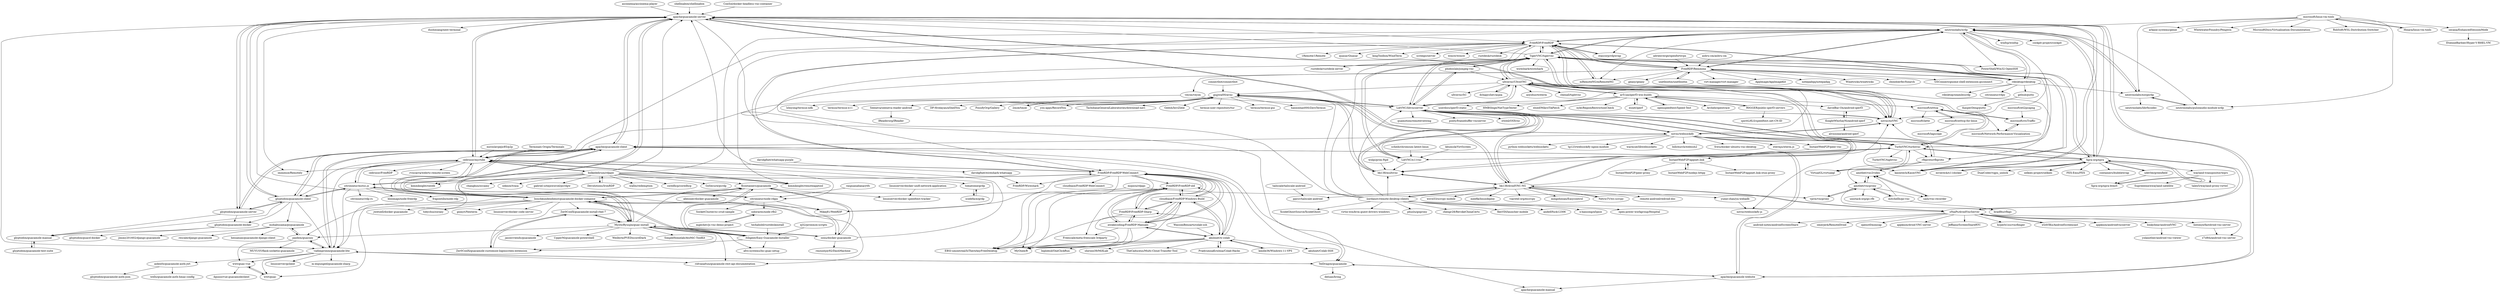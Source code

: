 digraph G {
"asciinema/asciinema-player" -> "apache/guacamole-server" ["e"=1]
"esnet/iperf" -> "ar51an/iperf3-win-builds" ["e"=1]
"connectbot/connectbot" -> "gujjwal00/avnc" ["e"=1]
"neutrinolabs/xrdp" -> "neutrinolabs/xorgxrdp"
"neutrinolabs/xrdp" -> "FreeRDP/FreeRDP"
"neutrinolabs/xrdp" -> "TigerVNC/tigervnc"
"neutrinolabs/xrdp" -> "apache/guacamole-server"
"neutrinolabs/xrdp" -> "stascorp/rdpwrap" ["e"=1]
"neutrinolabs/xrdp" -> "rdesktop/rdesktop"
"neutrinolabs/xrdp" -> "novnc/noVNC" ["e"=1]
"neutrinolabs/xrdp" -> "mRemoteNG/mRemoteNG" ["e"=1]
"neutrinolabs/xrdp" -> "FreeRDP/Remmina"
"neutrinolabs/xrdp" -> "Xpra-org/xpra"
"neutrinolabs/xrdp" -> "PowerShell/Win32-OpenSSH" ["e"=1]
"neutrinolabs/xrdp" -> "neutrinolabs/pulseaudio-module-xrdp"
"neutrinolabs/xrdp" -> "kimmknight/remoteapptool" ["e"=1]
"neutrinolabs/xrdp" -> "winfsp/winfsp" ["e"=1]
"neutrinolabs/xrdp" -> "cockpit-project/cockpit" ["e"=1]
"novnc/websockify" -> "novnc/noVNC" ["e"=1]
"novnc/websockify" -> "novnc/websockify-js"
"novnc/websockify" -> "LibVNC/libvncserver"
"novnc/websockify" -> "apache/guacamole-server"
"novnc/websockify" -> "tg123/websockify-nginx-module"
"novnc/websockify" -> "apache/guacamole-client"
"novnc/websockify" -> "TigerVNC/tigervnc"
"novnc/websockify" -> "warmcat/libwebsockets" ["e"=1]
"novnc/websockify" -> "kasmtech/KasmVNC" ["e"=1]
"novnc/websockify" -> "billchurch/webssh2" ["e"=1]
"novnc/websockify" -> "fcwu/docker-ubuntu-vnc-desktop" ["e"=1]
"novnc/websockify" -> "InstantWebP2P/peer-vnc"
"novnc/websockify" -> "xtermjs/xterm.js" ["e"=1]
"novnc/websockify" -> "TurboVNC/turbovnc"
"novnc/websockify" -> "python-websockets/websockets" ["e"=1]
"FreeRDP/FreeRDP" -> "neutrinolabs/xrdp"
"FreeRDP/FreeRDP" -> "stascorp/rdpwrap" ["e"=1]
"FreeRDP/FreeRDP" -> "FreeRDP/Remmina"
"FreeRDP/FreeRDP" -> "mRemoteNG/mRemoteNG" ["e"=1]
"FreeRDP/FreeRDP" -> "rustdesk/rustdesk" ["e"=1]
"FreeRDP/FreeRDP" -> "novnc/noVNC" ["e"=1]
"FreeRDP/FreeRDP" -> "TigerVNC/tigervnc"
"FreeRDP/FreeRDP" -> "1Remote/1Remote" ["e"=1]
"FreeRDP/FreeRDP" -> "rdesktop/rdesktop"
"FreeRDP/FreeRDP" -> "FreeRDP/FreeRDP-WebConnect"
"FreeRDP/FreeRDP" -> "quasar/Quasar" ["e"=1]
"FreeRDP/FreeRDP" -> "rustdesk/rustdesk-server" ["e"=1]
"FreeRDP/FreeRDP" -> "kingToolbox/WindTerm" ["e"=1]
"FreeRDP/FreeRDP" -> "screego/server" ["e"=1]
"FreeRDP/FreeRDP" -> "winsw/winsw" ["e"=1]
"kimmknight/remoteapptool" -> "cedrozor/myrtille" ["e"=1]
"microsoft/linux-vm-tools" -> "Hinara/linux-vm-tools"
"microsoft/linux-vm-tools" -> "secana/EnhancedSessionMode"
"microsoft/linux-vm-tools" -> "neutrinolabs/pulseaudio-module-xrdp"
"microsoft/linux-vm-tools" -> "arkane-systems/genie" ["e"=1]
"microsoft/linux-vm-tools" -> "WhitewaterFoundry/Pengwin" ["e"=1]
"microsoft/linux-vm-tools" -> "neutrinolabs/xorgxrdp"
"microsoft/linux-vm-tools" -> "MicrosoftDocs/Virtualization-Documentation" ["e"=1]
"microsoft/linux-vm-tools" -> "RoliSoft/WSL-Distribution-Switcher" ["e"=1]
"microsoft/linux-vm-tools" -> "neutrinolabs/xrdp"
"glyptodon/guacamole-server" -> "glyptodon/guacamole-client"
"glyptodon/guacamole-server" -> "glyptodon/guacamole-docker"
"glyptodon/guacamole-server" -> "glyptodon/guacamole-manual"
"glyptodon/guacamole-server" -> "apache/guacamole-client"
"glyptodon/guacamole-server" -> "apache/guacamole-server"
"Devolutions/IronRDP" -> "bolkedebruin/rdpgw" ["e"=1]
"NetrisTV/ws-scrcpy" -> "bk138/droidVNC-NG" ["e"=1]
"neutrinolabs/pulseaudio-module-xrdp" -> "neutrinolabs/xorgxrdp"
"asbru-cm/asbru-cm" -> "FreeRDP/Remmina" ["e"=1]
"LibVNC/libvncserver" -> "rfbproto/rfbproto"
"LibVNC/libvncserver" -> "LibVNC/x11vnc"
"LibVNC/libvncserver" -> "oNaiPs/droidVncServer"
"LibVNC/libvncserver" -> "bk138/multivnc"
"LibVNC/libvncserver" -> "TigerVNC/tigervnc"
"LibVNC/libvncserver" -> "TurboVNC/turbovnc"
"LibVNC/libvncserver" -> "quamotion/remoteviewing" ["e"=1]
"LibVNC/libvncserver" -> "ultravnc/UltraVNC"
"LibVNC/libvncserver" -> "phoboslab/jsmpeg-vnc" ["e"=1]
"LibVNC/libvncserver" -> "novnc/noVNC" ["e"=1]
"LibVNC/libvncserver" -> "ponty/framebuffer-vncserver"
"LibVNC/libvncserver" -> "stweil/OSXvnc"
"LibVNC/libvncserver" -> "bk138/droidVNC-NG"
"LibVNC/libvncserver" -> "novnc/websockify"
"LibVNC/libvncserver" -> "gujjwal00/avnc"
"kbumsik/VirtScreen" -> "LibVNC/x11vnc" ["e"=1]
"FreeRDP/FreeRDP-old" -> "EBSI-umontreal/IsThereAnyFreeDesktop"
"FreeRDP/FreeRDP-old" -> "MyOnee/R"
"FreeRDP/FreeRDP-old" -> "Freescale/meta-freescale-3rdparty" ["e"=1]
"FreeRDP/FreeRDP-old" -> "cloudbase/FreeRDP-Windows-Build"
"FreeRDP/FreeRDP-old" -> "awakecoding/FreeRDP-Manuals"
"boschkundendienst/guacamole-docker-compose" -> "MysticRyuujin/guac-install"
"boschkundendienst/guacamole-docker-compose" -> "flcontainers/guacamole"
"boschkundendienst/guacamole-docker-compose" -> "oznu/docker-guacamole"
"boschkundendienst/guacamole-docker-compose" -> "itiligent/Easy-Guacamole-Installer"
"boschkundendienst/guacamole-docker-compose" -> "apache/guacamole-client"
"boschkundendienst/guacamole-docker-compose" -> "apache/guacamole-server"
"boschkundendienst/guacamole-docker-compose" -> "Zer0CoolX/guacamole-customize-loginscreen-extension"
"boschkundendienst/guacamole-docker-compose" -> "cedrozor/myrtille"
"boschkundendienst/guacamole-docker-compose" -> "jwetzell/docker-guacamole"
"boschkundendienst/guacamole-docker-compose" -> "ridvanaltun/guacamole-rest-api-documentation"
"boschkundendienst/guacamole-docker-compose" -> "tobychui/zoraxy" ["e"=1]
"boschkundendienst/guacamole-docker-compose" -> "paidem/guacozy"
"boschkundendienst/guacamole-docker-compose" -> "gnmyt/Nexterm" ["e"=1]
"boschkundendienst/guacamole-docker-compose" -> "linuxserver/docker-code-server" ["e"=1]
"boschkundendienst/guacamole-docker-compose" -> "Zer0CoolX/guacamole-install-rhel-7"
"mgechev/js-vnc-demo-project" -> "sidorares/node-rfb2"
"KnightWhoSayNi/android-iperf" -> "alvisisme/android-iperf"
"KnightWhoSayNi/android-iperf" -> "davidBar-On/android-iperf3"
"bk138/multivnc" -> "gujjwal00/avnc"
"bk138/multivnc" -> "LibVNC/libvncserver"
"bk138/multivnc" -> "bk138/droidVNC-NG"
"oznu/docker-guacamole" -> "flcontainers/guacamole"
"oznu/docker-guacamole" -> "MysticRyuujin/guac-install"
"oznu/docker-guacamole" -> "boschkundendienst/guacamole-docker-compose"
"oznu/docker-guacamole" -> "rmountjoy92/DashMachine" ["e"=1]
"oznu/docker-guacamole" -> "apache/guacamole-server"
"Zer0CoolX/guacamole-customize-loginscreen-extension" -> "Zer0CoolX/guacamole-install-rhel-7"
"glyptodon/guacamole-client" -> "glyptodon/guacamole-server"
"glyptodon/guacamole-client" -> "apache/guacamole-client"
"glyptodon/guacamole-client" -> "vadimpronin/guacamole-lite"
"glyptodon/guacamole-client" -> "glyptodon/guacamole-docker"
"glyptodon/guacamole-client" -> "mohabusama/pyguacamole"
"glyptodon/guacamole-client" -> "apache/guacamole-server"
"glyptodon/guacamole-client" -> "glyptodon/guacamole-manual"
"glyptodon/guacamole-client" -> "citronneur/mstsc.js"
"Zer0CoolX/guacamole-install-rhel-7" -> "Zer0CoolX/guacamole-customize-loginscreen-extension"
"Zer0CoolX/guacamole-install-rhel-7" -> "MysticRyuujin/guac-install"
"mitchellh/go-vnc" -> "bradfitz/rfbgo"
"mitchellh/go-vnc" -> "amitbet/vncproxy"
"mitchellh/go-vnc" -> "amitbet/vnc2video"
"icodeface/grdp" -> "tomatome/grdp"
"TelDragon/guacamole" -> "vadimpronin/guacamole-lite"
"TelDragon/guacamole" -> "apache/guacamole-website"
"TelDragon/guacamole" -> "deluan/bring"
"secana/EnhancedSessionMode" -> "EtienneBarbier/Hyper-V-RHEL-VM"
"glyptodon/guacamole-test-suite" -> "glyptodon/guacamole-manual"
"saily/vnc-recorder" -> "amitbet/vnc2video"
"amitbet/vnc2video" -> "amitbet/vncproxy"
"amitbet/vnc2video" -> "saily/vnc-recorder"
"neutrinolabs/xorgxrdp" -> "neutrinolabs/xrdp"
"neutrinolabs/xorgxrdp" -> "neutrinolabs/pulseaudio-module-xrdp"
"neutrinolabs/xorgxrdp" -> "neutrinolabs/librfxcodec"
"stascorp/rdpwrap" -> "FreeRDP/FreeRDP" ["e"=1]
"bolkedebruin/rdpgw" -> "cedrozor/myrtille"
"bolkedebruin/rdpgw" -> "wallix/redemption"
"bolkedebruin/rdpgw" -> "Devolutions/IronRDP" ["e"=1]
"bolkedebruin/rdpgw" -> "coredhcp/coredhcp" ["e"=1]
"bolkedebruin/rdpgw" -> "vadimpronin/guacamole-lite"
"bolkedebruin/rdpgw" -> "kimmknight/remoteapptool" ["e"=1]
"bolkedebruin/rdpgw" -> "GoSecure/pyrdp" ["e"=1]
"bolkedebruin/rdpgw" -> "neutrinolabs/xrdp"
"bolkedebruin/rdpgw" -> "changkun/occamy"
"bolkedebruin/rdpgw" -> "apache/guacamole-server"
"bolkedebruin/rdpgw" -> "tomatome/grdp"
"bolkedebruin/rdpgw" -> "seknox/trasa" ["e"=1]
"bolkedebruin/rdpgw" -> "kimmknight/raweb" ["e"=1]
"bolkedebruin/rdpgw" -> "gabriel-sztejnworcel/pyrdgw"
"bolkedebruin/rdpgw" -> "flcontainers/guacamole"
"yume-chan/ya-webadb" -> "novnc/websockify-js" ["e"=1]
"2moe/tmoe" -> "gujjwal00/avnc" ["e"=1]
"FreeRDP/Remmina" -> "rdesktop/rdesktop"
"FreeRDP/Remmina" -> "FreeRDP/FreeRDP"
"FreeRDP/Remmina" -> "neutrinolabs/xrdp"
"FreeRDP/Remmina" -> "TigerVNC/tigervnc"
"FreeRDP/Remmina" -> "FreeRDP/FreeRDP-WebConnect"
"FreeRDP/Remmina" -> "geany/geany" ["e"=1]
"FreeRDP/Remmina" -> "unetbootin/unetbootin" ["e"=1]
"FreeRDP/Remmina" -> "virt-manager/virt-manager" ["e"=1]
"FreeRDP/Remmina" -> "AppImage/AppImageKit" ["e"=1]
"FreeRDP/Remmina" -> "mRemoteNG/mRemoteNG" ["e"=1]
"FreeRDP/Remmina" -> "notepadqq/notepadqq" ["e"=1]
"FreeRDP/Remmina" -> "Winetricks/winetricks" ["e"=1]
"FreeRDP/Remmina" -> "cboxdoerfer/fsearch" ["e"=1]
"FreeRDP/Remmina" -> "veyon/veyon" ["e"=1]
"FreeRDP/Remmina" -> "GSConnect/gnome-shell-extension-gsconnect" ["e"=1]
"tailscale/tailscale-android" -> "ppyyr/tailscale-android" ["e"=1]
"adrienverge/openfortivpn" -> "FreeRDP/Remmina" ["e"=1]
"TigerVNC/tigervnc" -> "novnc/noVNC" ["e"=1]
"TigerVNC/tigervnc" -> "ultravnc/UltraVNC"
"TigerVNC/tigervnc" -> "LibVNC/libvncserver"
"TigerVNC/tigervnc" -> "neutrinolabs/xrdp"
"TigerVNC/tigervnc" -> "TurboVNC/turbovnc"
"TigerVNC/tigervnc" -> "FreeRDP/FreeRDP"
"TigerVNC/tigervnc" -> "LibVNC/x11vnc"
"TigerVNC/tigervnc" -> "kasmtech/KasmVNC" ["e"=1]
"TigerVNC/tigervnc" -> "phoboslab/jsmpeg-vnc" ["e"=1]
"TigerVNC/tigervnc" -> "FreeRDP/Remmina"
"TigerVNC/tigervnc" -> "rustdesk/rustdesk-server" ["e"=1]
"TigerVNC/tigervnc" -> "apache/guacamole-server"
"TigerVNC/tigervnc" -> "wireshark/wireshark" ["e"=1]
"TigerVNC/tigervnc" -> "Xpra-org/xpra"
"TigerVNC/tigervnc" -> "PowerShell/Win32-OpenSSH" ["e"=1]
"ultravnc/UltraVNC" -> "TigerVNC/tigervnc"
"ultravnc/UltraVNC" -> "TurboVNC/turbovnc"
"ultravnc/UltraVNC" -> "LibVNC/libvncserver"
"ultravnc/UltraVNC" -> "ultravnc/SC"
"ultravnc/UltraVNC" -> "bk138/droidVNC-NG"
"ultravnc/UltraVNC" -> "bk138/multivnc"
"ultravnc/UltraVNC" -> "rfbproto/rfbproto"
"ultravnc/UltraVNC" -> "dchapyshev/aspia" ["e"=1]
"ultravnc/UltraVNC" -> "gujjwal00/avnc"
"ultravnc/UltraVNC" -> "ar51an/iperf3-win-builds"
"ultravnc/UltraVNC" -> "aoyiduo/woterm" ["e"=1]
"ultravnc/UltraVNC" -> "novnc/noVNC" ["e"=1]
"ultravnc/UltraVNC" -> "chenall/tightvnc"
"kasmtech/KasmVNC" -> "TigerVNC/tigervnc" ["e"=1]
"kasmtech/KasmVNC" -> "Xpra-org/xpra" ["e"=1]
"kasmtech/KasmVNC" -> "apache/guacamole-server" ["e"=1]
"rfbproto/rfbproto" -> "LibVNC/libvncserver"
"rfbproto/rfbproto" -> "amitbet/vncproxy"
"rfbproto/rfbproto" -> "amitbet/vnc2video"
"microsoft/etl2pcapng" -> "microsoft/ctsTraffic" ["e"=1]
"xSAVIKx/AndroidScreencast" -> "oNaiPs/droidVncServer" ["e"=1]
"PradyumnaKrishna/Colab-Hacks" -> "akuhnet/w-colab" ["e"=1]
"unetbootin/unetbootin" -> "FreeRDP/Remmina" ["e"=1]
"Hinara/linux-vm-tools" -> "microsoft/linux-vm-tools"
"WassimBenzarti/colab-ssh" -> "akuhnet/w-colab" ["e"=1]
"wwt/guac-vue" -> "wwt/guac"
"wwt/guac-vue" -> "dgunzi/vue-guacamoleclient"
"paidem/guacozy" -> "mohabusama/pyguacamole"
"paidem/guacozy" -> "MUYUSY/flask-socketio-guacamole"
"paidem/guacozy" -> "vadimpronin/guacamole-lite"
"paidem/guacozy" -> "wwt/guac-vue"
"LibVNC/x11vnc" -> "LibVNC/libvncserver"
"LibVNC/x11vnc" -> "TurboVNC/turbovnc"
"LibVNC/x11vnc" -> "TigerVNC/tigervnc"
"LibVNC/x11vnc" -> "bk138/multivnc"
"citronneur/node-rdpjs" -> "citronneur/mstsc.js"
"citronneur/node-rdpjs" -> "Mikej81/WebRDP"
"citronneur/node-rdpjs" -> "SocketCluster/sc-crud-sample"
"citronneur/node-rdpjs" -> "sidorares/node-rfb2"
"wwt/guac" -> "wwt/guac-vue"
"mohabusama/pyguacamole" -> "jimmy201602/django-guacamole"
"mohabusama/pyguacamole" -> "rescale/django-guacamole"
"mohabusama/pyguacamole" -> "heisaman/guacamole-django-client"
"mohabusama/pyguacamole" -> "paidem/guacozy"
"microsoft/Network-Performance-Visualization" -> "microsoft/ctsTraffic"
"flcontainers/guacamole" -> "boschkundendienst/guacamole-docker-compose"
"flcontainers/guacamole" -> "abesnier/docker-guacamole"
"flcontainers/guacamole" -> "oznu/docker-guacamole"
"flcontainers/guacamole" -> "itiligent/Easy-Guacamole-Installer"
"flcontainers/guacamole" -> "linuxserver/docker-speedtest-tracker"
"cloudbase/FreeRDP-Windows-Build" -> "awakecoding/FreeRDP-Manuals"
"cloudbase/FreeRDP-Windows-Build" -> "FreeRDP/FreeRDP-Sharp"
"cloudbase/FreeRDP-Windows-Build" -> "EBSI-umontreal/IsThereAnyFreeDesktop"
"cloudbase/FreeRDP-Windows-Build" -> "FreeRDP/FreeRDP-old"
"cloudbase/FreeRDP-Windows-Build" -> "FreeRDP/FreeRDP-WebConnect"
"cloudbase/FreeRDP-Windows-Build" -> "akuhnet/w-colab"
"cloudbase/FreeRDP-Windows-Build" -> "MyOnee/R"
"bk138/droidVNC-NG" -> "gujjwal00/avnc"
"bk138/droidVNC-NG" -> "oNaiPs/droidVncServer"
"bk138/droidVNC-NG" -> "bk138/multivnc"
"bk138/droidVNC-NG" -> "NetrisTV/ws-scrcpy" ["e"=1]
"bk138/droidVNC-NG" -> "LibVNC/libvncserver"
"bk138/droidVNC-NG" -> "remote-android/redroid-doc" ["e"=1]
"bk138/droidVNC-NG" -> "ultravnc/UltraVNC"
"bk138/droidVNC-NG" -> "wsvn53/scrcpy-mobile" ["e"=1]
"bk138/droidVNC-NG" -> "meefik/linuxdeploy" ["e"=1]
"bk138/droidVNC-NG" -> "viarotel-org/escrcpy" ["e"=1]
"bk138/droidVNC-NG" -> "ppyyr/tailscale-android"
"bk138/droidVNC-NG" -> "yume-chan/ya-webadb" ["e"=1]
"bk138/droidVNC-NG" -> "mingzhixian/Easycontrol" ["e"=1]
"bk138/droidVNC-NG" -> "iiordanov/remote-desktop-clients"
"bk138/droidVNC-NG" -> "novnc/noVNC" ["e"=1]
"openspeedtest/Speed-Test" -> "ar51an/iperf3-win-builds" ["e"=1]
"ej52/proxmox-scripts" -> "itiligent/Easy-Guacamole-Installer" ["e"=1]
"iiordanov/remote-desktop-clients" -> "bk138/multivnc"
"iiordanov/remote-desktop-clients" -> "gujjwal00/avnc"
"iiordanov/remote-desktop-clients" -> "FreeRDP/FreeRDP"
"iiordanov/remote-desktop-clients" -> "chengr28/RevokeChinaCerts" ["e"=1]
"iiordanov/remote-desktop-clients" -> "LibVNC/libvncserver"
"iiordanov/remote-desktop-clients" -> "flexVDI/launcher-mobile" ["e"=1]
"iiordanov/remote-desktop-clients" -> "bk138/droidVNC-NG"
"iiordanov/remote-desktop-clients" -> "oNaiPs/droidVncServer"
"iiordanov/remote-desktop-clients" -> "andelf/fuck12306" ["e"=1]
"iiordanov/remote-desktop-clients" -> "x-hansong/aSpice"
"iiordanov/remote-desktop-clients" -> "TigerVNC/tigervnc"
"iiordanov/remote-desktop-clients" -> "open-power-workgroup/Hospital" ["e"=1]
"iiordanov/remote-desktop-clients" -> "XcodeGhostSource/XcodeGhost" ["e"=1]
"iiordanov/remote-desktop-clients" -> "virtio-win/kvm-guest-drivers-windows" ["e"=1]
"iiordanov/remote-desktop-clients" -> "phuslu/goproxy" ["e"=1]
"VirtualGL/virtualgl" -> "TurboVNC/turbovnc" ["e"=1]
"TurboVNC/turbovnc" -> "VirtualGL/virtualgl" ["e"=1]
"TurboVNC/turbovnc" -> "rfbproto/rfbproto"
"TurboVNC/turbovnc" -> "LibVNC/libvncserver"
"TurboVNC/turbovnc" -> "TigerVNC/tigervnc"
"TurboVNC/turbovnc" -> "ultravnc/UltraVNC"
"TurboVNC/turbovnc" -> "LibVNC/x11vnc"
"TurboVNC/turbovnc" -> "TurboVNC/tightvnc"
"TurboVNC/turbovnc" -> "Xpra-org/xpra"
"TurboVNC/turbovnc" -> "bk138/multivnc"
"shellinabox/shellinabox" -> "apache/guacamole-server" ["e"=1]
"mojocn/rdpgo" -> "wwt/guac" ["e"=1]
"mojocn/rdpgo" -> "vprix/vncproxy" ["e"=1]
"phoboslab/jsmpeg-vnc" -> "LibVNC/libvncserver" ["e"=1]
"phoboslab/jsmpeg-vnc" -> "TigerVNC/tigervnc" ["e"=1]
"phoboslab/jsmpeg-vnc" -> "ultravnc/UltraVNC" ["e"=1]
"microsoft/ntttcp" -> "microsoft/ntttcp-for-linux"
"microsoft/ntttcp" -> "microsoft/ctsTraffic"
"microsoft/ntttcp" -> "microsoft/latte"
"microsoft/ntttcp" -> "microsoft/Network-Performance-Visualization"
"rasguanabana/ytfs" -> "citronneur/node-rdpjs" ["e"=1]
"akuhnet/w-colab" -> "PradyumnaKrishna/Colab-Hacks" ["e"=1]
"akuhnet/w-colab" -> "awakecoding/FreeRDP-Manuals"
"akuhnet/w-colab" -> "cloudbase/FreeRDP-Windows-Build"
"akuhnet/w-colab" -> "EBSI-umontreal/IsThereAnyFreeDesktop"
"akuhnet/w-colab" -> "kmille36/Windows-11-VPS" ["e"=1]
"akuhnet/w-colab" -> "FreeRDP/FreeRDP-Sharp"
"akuhnet/w-colab" -> "FreeRDP/FreeRDP-old"
"akuhnet/w-colab" -> "FreeRDP/FreeRDP-WebConnect"
"akuhnet/w-colab" -> "akuhnet/Colab-SSH"
"akuhnet/w-colab" -> "biplobsd/OneClickRun" ["e"=1]
"akuhnet/w-colab" -> "shirooo39/MiXLab" ["e"=1]
"akuhnet/w-colab" -> "TheCaduceus/Multi-Cloud-Transfer-Tool" ["e"=1]
"akuhnet/w-colab" -> "MyOnee/R"
"Xpra-org/xpra-html5" -> "Xpra-org/xpra"
"Xpra-org/xpra" -> "Xpra-org/xpra-html5"
"Xpra-org/xpra" -> "mviereck/x11docker" ["e"=1]
"Xpra-org/xpra" -> "kasmtech/KasmVNC" ["e"=1]
"Xpra-org/xpra" -> "wayland-transpositor/wprs"
"Xpra-org/xpra" -> "TurboVNC/turbovnc"
"Xpra-org/xpra" -> "neutrinolabs/xrdp"
"Xpra-org/xpra" -> "udevbe/greenfield" ["e"=1]
"Xpra-org/xpra" -> "TigerVNC/tigervnc"
"Xpra-org/xpra" -> "VirtualGL/virtualgl" ["e"=1]
"Xpra-org/xpra" -> "apache/guacamole-server"
"Xpra-org/xpra" -> "DualCoder/vgpu_unlock" ["e"=1]
"Xpra-org/xpra" -> "selkies-project/selkies" ["e"=1]
"Xpra-org/xpra" -> "novnc/noVNC" ["e"=1]
"Xpra-org/xpra" -> "FEX-Emu/FEX" ["e"=1]
"Xpra-org/xpra" -> "containers/bubblewrap" ["e"=1]
"gujjwal00/avnc" -> "bk138/droidVNC-NG"
"gujjwal00/avnc" -> "bk138/multivnc"
"gujjwal00/avnc" -> "2moe/tmoe" ["e"=1]
"gujjwal00/avnc" -> "you-apps/RecordYou" ["e"=1]
"gujjwal00/avnc" -> "Seeneva/seeneva-reader-android"
"gujjwal00/avnc" -> "TachibanaGeneralLaboratories/download-navi" ["e"=1]
"gujjwal00/avnc" -> "Gedsh/InviZible" ["e"=1]
"gujjwal00/avnc" -> "LibVNC/libvncserver"
"gujjwal00/avnc" -> "termux-user-repository/tur" ["e"=1]
"gujjwal00/avnc" -> "termux/termux-gui" ["e"=1]
"gujjwal00/avnc" -> "hanxinhao000/ZeroTermux" ["e"=1]
"gujjwal00/avnc" -> "lzhiyong/termux-ndk" ["e"=1]
"gujjwal00/avnc" -> "termux/termux-x11" ["e"=1]
"gujjwal00/avnc" -> "DP-Hridayan/aShellYou" ["e"=1]
"gujjwal00/avnc" -> "FossifyOrg/Gallery" ["e"=1]
"Seeneva/seeneva-reader-android" -> "IReaderorg/IReader" ["e"=1]
"citronneur/mstsc.js" -> "citronneur/node-rdpjs"
"citronneur/mstsc.js" -> "cedrozor/myrtille"
"citronneur/mstsc.js" -> "Mikej81/WebRDP"
"citronneur/mstsc.js" -> "bloomapi/node-freerdp"
"citronneur/mstsc.js" -> "FreeRDP/FreeRDP-WebConnect"
"citronneur/mstsc.js" -> "vadimpronin/guacamole-lite"
"citronneur/mstsc.js" -> "frapontillo/node-rdp"
"citronneur/mstsc.js" -> "glyptodon/guacamole-client"
"citronneur/mstsc.js" -> "citronneur/rdp-rs" ["e"=1]
"rdesktop/rdesktop" -> "FreeRDP/Remmina"
"rdesktop/rdesktop" -> "FreeRDP/FreeRDP"
"rdesktop/rdesktop" -> "neutrinolabs/xrdp"
"rdesktop/rdesktop" -> "citronneur/rdpy" ["e"=1]
"rdesktop/rdesktop" -> "rdesktop/seamlessrdp"
"rdesktop/rdesktop" -> "LibVNC/libvncserver"
"rdesktop/rdesktop" -> "github/putty"
"rdesktop/rdesktop" -> "neutrinolabs/xorgxrdp"
"FreeRDP/FreeRDP-Sharp" -> "FreeRDP/FreeRDP-WebConnect"
"FreeRDP/FreeRDP-Sharp" -> "awakecoding/FreeRDP-Manuals"
"FreeRDP/FreeRDP-Sharp" -> "cloudbase/FreeRDP-Windows-Build"
"FreeRDP/FreeRDP-Sharp" -> "EBSI-umontreal/IsThereAnyFreeDesktop"
"FreeRDP/FreeRDP-Sharp" -> "FreeRDP/FreeRDP-old"
"tomatome/grdp" -> "icodeface/grdp"
"glyptodon/guacamole-docker" -> "glyptodon/guacd-docker"
"glyptodon/guacamole-docker" -> "glyptodon/guacamole-manual"
"glyptodon/guacamole-manual" -> "glyptodon/guacamole-test-suite"
"ar51an/iperf3-win-builds" -> "davidBar-On/android-iperf3"
"ar51an/iperf3-win-builds" -> "esnet/iperf" ["e"=1]
"ar51an/iperf3-win-builds" -> "R0GGER/public-iperf3-servers"
"ar51an/iperf3-win-builds" -> "Archeb/opentrace" ["e"=1]
"ar51an/iperf3-win-builds" -> "microsoft/ntttcp"
"ar51an/iperf3-win-builds" -> "openspeedtest/Speed-Test" ["e"=1]
"ar51an/iperf3-win-builds" -> "userdocs/iperf3-static"
"ar51an/iperf3-win-builds" -> "HMBSbige/NatTypeTester" ["e"=1]
"ar51an/iperf3-win-builds" -> "elseif/MikroTikPatch" ["e"=1]
"ar51an/iperf3-win-builds" -> "xykt/RegionRestrictionCheck" ["e"=1]
"ar51an/iperf3-win-builds" -> "ultravnc/UltraVNC"
"mRemoteNG/mRemoteNG" -> "FreeRDP/FreeRDP" ["e"=1]
"mviereck/x11docker" -> "Xpra-org/xpra" ["e"=1]
"kmille36/Windows-11-VPS" -> "akuhnet/w-colab" ["e"=1]
"miroslavpejic85/p2p" -> "cedrozor/myrtille" ["e"=1]
"ConSol/docker-headless-vnc-container" -> "apache/guacamole-server" ["e"=1]
"R0GGER/public-iperf3-servers" -> "ar51an/iperf3-win-builds"
"R0GGER/public-iperf3-servers" -> "spiritLHLS/speedtest.net-CN-ID" ["e"=1]
"wolpi/prim-ftpd" -> "bk138/multivnc" ["e"=1]
"microsoft/ntttcp-for-linux" -> "microsoft/ntttcp"
"microsoft/ntttcp-for-linux" -> "microsoft/lagscope"
"FreeRDP/FreeRDP-WebConnect" -> "FreeRDP/FreeRDP-Sharp"
"FreeRDP/FreeRDP-WebConnect" -> "awakecoding/FreeRDP-Manuals"
"FreeRDP/FreeRDP-WebConnect" -> "cloudbase/FreeRDP-Windows-Build"
"FreeRDP/FreeRDP-WebConnect" -> "cedrozor/myrtille"
"FreeRDP/FreeRDP-WebConnect" -> "FreeRDP/FreeRDP-old"
"FreeRDP/FreeRDP-WebConnect" -> "akuhnet/w-colab"
"FreeRDP/FreeRDP-WebConnect" -> "Mikej81/WebRDP"
"FreeRDP/FreeRDP-WebConnect" -> "EBSI-umontreal/IsThereAnyFreeDesktop"
"FreeRDP/FreeRDP-WebConnect" -> "FreeRDP/Wireshark"
"FreeRDP/FreeRDP-WebConnect" -> "MyOnee/R"
"FreeRDP/FreeRDP-WebConnect" -> "FreeRDP/FreeRDP"
"FreeRDP/FreeRDP-WebConnect" -> "citronneur/mstsc.js"
"FreeRDP/FreeRDP-WebConnect" -> "cloudbase/FreeRDP-WebConnect"
"vprix/vncproxy" -> "amitbet/vncproxy"
"binkybear/androidVNC" -> "yolanother/android-vnc-viewer"
"techahold/rustdeskinstall" -> "itiligent/Easy-Guacamole-Installer" ["e"=1]
"cedrozor/myrtille" -> "citronneur/mstsc.js"
"cedrozor/myrtille" -> "FreeRDP/FreeRDP-WebConnect"
"cedrozor/myrtille" -> "bolkedebruin/rdpgw"
"cedrozor/myrtille" -> "apache/guacamole-client"
"cedrozor/myrtille" -> "kimmknight/remoteapptool" ["e"=1]
"cedrozor/myrtille" -> "apache/guacamole-server"
"cedrozor/myrtille" -> "kimmknight/raweb" ["e"=1]
"cedrozor/myrtille" -> "immense/Remotely" ["e"=1]
"cedrozor/myrtille" -> "cedrozor/FreeRDP"
"cedrozor/myrtille" -> "Mikej81/WebRDP"
"cedrozor/myrtille" -> "FreeRDP/FreeRDP"
"cedrozor/myrtille" -> "glyptodon/guacamole-client"
"cedrozor/myrtille" -> "citronneur/node-rdpjs"
"cedrozor/myrtille" -> "rviscarra/webrtc-remote-screen" ["e"=1]
"cedrozor/myrtille" -> "vadimpronin/guacamole-lite"
"apache/guacamole-server" -> "apache/guacamole-client"
"apache/guacamole-server" -> "apache/guacamole-website"
"apache/guacamole-server" -> "novnc/noVNC" ["e"=1]
"apache/guacamole-server" -> "MysticRyuujin/guac-install"
"apache/guacamole-server" -> "cedrozor/myrtille"
"apache/guacamole-server" -> "glyptodon/guacamole-client"
"apache/guacamole-server" -> "neutrinolabs/xrdp"
"apache/guacamole-server" -> "glyptodon/guacamole-server"
"apache/guacamole-server" -> "kasmtech/KasmVNC" ["e"=1]
"apache/guacamole-server" -> "FreeRDP/FreeRDP"
"apache/guacamole-server" -> "vadimpronin/guacamole-lite"
"apache/guacamole-server" -> "TelDragon/guacamole"
"apache/guacamole-server" -> "immense/Remotely" ["e"=1]
"apache/guacamole-server" -> "dushixiang/next-terminal" ["e"=1]
"apache/guacamole-server" -> "novnc/websockify"
"novnc/noVNC" -> "novnc/websockify" ["e"=1]
"novnc/noVNC" -> "TigerVNC/tigervnc" ["e"=1]
"novnc/noVNC" -> "apache/guacamole-server" ["e"=1]
"novnc/noVNC" -> "LibVNC/libvncserver" ["e"=1]
"novnc/noVNC" -> "FreeRDP/FreeRDP" ["e"=1]
"apache/guacamole-client" -> "apache/guacamole-server"
"apache/guacamole-client" -> "apache/guacamole-website"
"apache/guacamole-client" -> "glyptodon/guacamole-client"
"apache/guacamole-client" -> "vadimpronin/guacamole-lite"
"apache/guacamole-client" -> "apache/guacamole-manual"
"apache/guacamole-client" -> "cedrozor/myrtille"
"apache/guacamole-client" -> "TelDragon/guacamole"
"apache/guacamole-client" -> "glyptodon/guacamole-server"
"apache/guacamole-client" -> "MysticRyuujin/guac-install"
"apache/guacamole-client" -> "boschkundendienst/guacamole-docker-compose"
"scheib/chromium-latest-linux" -> "LibVNC/x11vnc" ["e"=1]
"InstantWebP2P/appnet.link" -> "InstantWebP2P/nodejs-httpp"
"InstantWebP2P/appnet.link" -> "InstantWebP2P/appnet.link-stun-proxy"
"InstantWebP2P/appnet.link" -> "InstantWebP2P/peer-proxy"
"apache/guacamole-website" -> "apache/guacamole-client"
"apache/guacamole-website" -> "apache/guacamole-server"
"apache/guacamole-website" -> "apache/guacamole-manual"
"apache/guacamole-website" -> "TelDragon/guacamole"
"InstantWebP2P/nodejs-httpp" -> "InstantWebP2P/appnet.link"
"lintonye/fastdroid-vnc-server" -> "z7z8th/android-vnc-server"
"itiligent/Easy-Guacamole-Installer" -> "MysticRyuujin/guac-install"
"itiligent/Easy-Guacamole-Installer" -> "flcontainers/guacamole"
"itiligent/Easy-Guacamole-Installer" -> "Zer0CoolX/guacamole-customize-loginscreen-extension"
"itiligent/Easy-Guacamole-Installer" -> "boschkundendienst/guacamole-docker-compose"
"itiligent/Easy-Guacamole-Installer" -> "afro-systems/lxc-guac-setup"
"MysticRyuujin/guac-install" -> "itiligent/Easy-Guacamole-Installer"
"MysticRyuujin/guac-install" -> "boschkundendienst/guacamole-docker-compose"
"MysticRyuujin/guac-install" -> "Zer0CoolX/guacamole-install-rhel-7"
"MysticRyuujin/guac-install" -> "jasonvriends/guacamole"
"MysticRyuujin/guac-install" -> "Zer0CoolX/guacamole-customize-loginscreen-extension"
"MysticRyuujin/guac-install" -> "oznu/docker-guacamole"
"MysticRyuujin/guac-install" -> "apache/guacamole-server"
"MysticRyuujin/guac-install" -> "flcontainers/guacamole"
"MysticRyuujin/guac-install" -> "UpperM/guacamole-powershell"
"MysticRyuujin/guac-install" -> "paidem/guacozy"
"MysticRyuujin/guac-install" -> "apache/guacamole-client"
"MysticRyuujin/guac-install" -> "afro-systems/lxc-guac-setup"
"MysticRyuujin/guac-install" -> "ridvanaltun/guacamole-rest-api-documentation"
"MysticRyuujin/guac-install" -> "Weilbyte/PVEDiscordDark" ["e"=1]
"MysticRyuujin/guac-install" -> "SimpleHomelab/AtoMiC-ToolKit" ["e"=1]
"davidBar-On/android-iperf3" -> "KnightWhoSayNi/android-iperf"
"linuxserver/docker-unifi-network-application" -> "linuxserver/docker-speedtest-tracker" ["e"=1]
"dchapyshev/aspia" -> "ultravnc/UltraVNC" ["e"=1]
"aiden0z/guacamole-auth-jwt" -> "wells/guacamole-auth-hmac-config"
"aiden0z/guacamole-auth-jwt" -> "glyptodon/guacamole-auth-json"
"wayland-transpositor/wprs" -> "talex5/wayland-proxy-virtwl"
"wayland-transpositor/wprs" -> "Supreeeme/xwayland-satellite" ["e"=1]
"oNaiPs/droidVncServer" -> "LibVNC/libvncserver"
"oNaiPs/droidVncServer" -> "bk138/droidVNC-NG"
"oNaiPs/droidVncServer" -> "lintonye/fastdroid-vnc-server"
"oNaiPs/droidVncServer" -> "z7z8th/android-vnc-server"
"oNaiPs/droidVncServer" -> "appknox/androidvncserver"
"oNaiPs/droidVncServer" -> "android-notes/androidScreenShare" ["e"=1]
"oNaiPs/droidVncServer" -> "xSAVIKx/AndroidScreencast" ["e"=1]
"oNaiPs/droidVncServer" -> "binkybear/androidVNC"
"oNaiPs/droidVncServer" -> "omerjerk/RemoteDroid" ["e"=1]
"oNaiPs/droidVncServer" -> "openstf/minicap" ["e"=1]
"oNaiPs/droidVncServer" -> "appknox/droid-VNC-server"
"oNaiPs/droidVncServer" -> "Jeffiano/ScreenShareRTC" ["e"=1]
"oNaiPs/droidVncServer" -> "hyperb1iss/vncflinger"
"veyon/veyon" -> "LibVNC/libvncserver" ["e"=1]
"veyon/veyon" -> "cedrozor/myrtille" ["e"=1]
"awakecoding/FreeRDP-Manuals" -> "cloudbase/FreeRDP-Windows-Build"
"awakecoding/FreeRDP-Manuals" -> "FreeRDP/FreeRDP-Sharp"
"awakecoding/FreeRDP-Manuals" -> "FreeRDP/FreeRDP-WebConnect"
"awakecoding/FreeRDP-Manuals" -> "akuhnet/w-colab"
"awakecoding/FreeRDP-Manuals" -> "FreeRDP/FreeRDP-old"
"awakecoding/FreeRDP-Manuals" -> "Freescale/meta-freescale-3rdparty" ["e"=1]
"awakecoding/FreeRDP-Manuals" -> "EBSI-umontreal/IsThereAnyFreeDesktop"
"awakecoding/FreeRDP-Manuals" -> "MyOnee/R"
"udevbe/greenfield" -> "Xpra-org/xpra-html5" ["e"=1]
"udevbe/greenfield" -> "Xpra-org/xpra" ["e"=1]
"vadimpronin/guacamole-lite" -> "linuxserver/gclient"
"vadimpronin/guacamole-lite" -> "wwt/guac-vue"
"vadimpronin/guacamole-lite" -> "paidem/guacozy"
"vadimpronin/guacamole-lite" -> "m-expunged/guacamole-sharp"
"vadimpronin/guacamole-lite" -> "TelDragon/guacamole"
"vadimpronin/guacamole-lite" -> "wwt/guac"
"vadimpronin/guacamole-lite" -> "ridvanaltun/guacamole-rest-api-documentation"
"vadimpronin/guacamole-lite" -> "aiden0z/guacamole-auth-jwt"
"vadimpronin/guacamole-lite" -> "apache/guacamole-client"
"Terminals-Origin/Terminals" -> "cedrozor/myrtille" ["e"=1]
"sidorares/node-rfb2" -> "mgechev/js-vnc-demo-project"
"davidgfnet/wireshark-whatsapp" -> "FreeRDP/Wireshark"
"microsoft/ctsTraffic" -> "microsoft/Network-Performance-Visualization"
"microsoft/ctsTraffic" -> "microsoft/ntttcp"
"github/putty" -> "KasperDeng/putty"
"davidgfnet/whatsapp-purple" -> "davidgfnet/wireshark-whatsapp" ["e"=1]
"amitbet/vncproxy" -> "amitbet/vnc2video"
"amitbet/vncproxy" -> "saily/vnc-recorder"
"amitbet/vncproxy" -> "bradfitz/rfbgo"
"amitbet/vncproxy" -> "vprix/vncproxy"
"amitbet/vncproxy" -> "mitchellh/go-vnc"
"amitbet/vncproxy" -> "unistack-org/go-rfb"
"InstantWebP2P/peer-vnc" -> "InstantWebP2P/appnet.link"
"asciinema/asciinema-player" ["l"="4.156,15.114", "c"=44]
"apache/guacamole-server" ["l"="7.765,-4.077"]
"esnet/iperf" ["l"="6.321,-4.912", "c"=749]
"ar51an/iperf3-win-builds" ["l"="8.125,-4.045"]
"connectbot/connectbot" ["l"="-48.471,-26.063", "c"=321]
"gujjwal00/avnc" ["l"="7.966,-4.029"]
"neutrinolabs/xrdp" ["l"="7.827,-4.188"]
"neutrinolabs/xorgxrdp" ["l"="7.827,-4.254"]
"FreeRDP/FreeRDP" ["l"="7.767,-4.155"]
"TigerVNC/tigervnc" ["l"="7.875,-4.111"]
"stascorp/rdpwrap" ["l"="-48.291,12.563", "c"=13]
"rdesktop/rdesktop" ["l"="7.8,-4.213"]
"novnc/noVNC" ["l"="9.164,-6.348", "c"=278]
"mRemoteNG/mRemoteNG" ["l"="-49.363,10.146", "c"=59]
"FreeRDP/Remmina" ["l"="7.811,-4.149"]
"Xpra-org/xpra" ["l"="7.889,-4.181"]
"PowerShell/Win32-OpenSSH" ["l"="-48.057,7.799", "c"=311]
"neutrinolabs/pulseaudio-module-xrdp" ["l"="7.85,-4.267"]
"kimmknight/remoteapptool" ["l"="-48.339,12.447", "c"=13]
"winfsp/winfsp" ["l"="-53.409,9.663", "c"=19]
"cockpit-project/cockpit" ["l"="12.211,-9.335", "c"=18]
"novnc/websockify" ["l"="7.905,-4.135"]
"novnc/websockify-js" ["l"="7.952,-4.198"]
"LibVNC/libvncserver" ["l"="7.957,-4.086"]
"tg123/websockify-nginx-module" ["l"="7.952,-4.168"]
"apache/guacamole-client" ["l"="7.729,-4.043"]
"warmcat/libwebsockets" ["l"="-19.667,-25.554", "c"=10]
"kasmtech/KasmVNC" ["l"="11.625,-11.288", "c"=918]
"billchurch/webssh2" ["l"="9.075,-6.289", "c"=278]
"fcwu/docker-ubuntu-vnc-desktop" ["l"="11.678,-11.21", "c"=918]
"InstantWebP2P/peer-vnc" ["l"="7.99,-4.226"]
"xtermjs/xterm.js" ["l"="9.058,-6.386", "c"=278]
"TurboVNC/turbovnc" ["l"="7.95,-4.123"]
"python-websockets/websockets" ["l"="44.547,20.956", "c"=20]
"rustdesk/rustdesk" ["l"="12.502,-9.676", "c"=18]
"1Remote/1Remote" ["l"="-48.511,12.583", "c"=13]
"FreeRDP/FreeRDP-WebConnect" ["l"="7.668,-4.182"]
"quasar/Quasar" ["l"="-45.076,-32.278", "c"=53]
"rustdesk/rustdesk-server" ["l"="-48.396,12.418", "c"=13]
"kingToolbox/WindTerm" ["l"="-48.451,12.858", "c"=13]
"screego/server" ["l"="12.887,-9.319", "c"=18]
"winsw/winsw" ["l"="-48.321,12.714", "c"=13]
"cedrozor/myrtille" ["l"="7.68,-4.103"]
"microsoft/linux-vm-tools" ["l"="7.847,-4.309"]
"Hinara/linux-vm-tools" ["l"="7.84,-4.35"]
"secana/EnhancedSessionMode" ["l"="7.872,-4.362"]
"arkane-systems/genie" ["l"="-49.302,7.681", "c"=937]
"WhitewaterFoundry/Pengwin" ["l"="-49.366,7.639", "c"=937]
"MicrosoftDocs/Virtualization-Documentation" ["l"="-48.124,7.75", "c"=311]
"RoliSoft/WSL-Distribution-Switcher" ["l"="-49.367,7.614", "c"=937]
"glyptodon/guacamole-server" ["l"="7.702,-4.06"]
"glyptodon/guacamole-client" ["l"="7.677,-4.059"]
"glyptodon/guacamole-docker" ["l"="7.639,-4.055"]
"glyptodon/guacamole-manual" ["l"="7.656,-4.046"]
"Devolutions/IronRDP" ["l"="-12.842,-7.324", "c"=86]
"bolkedebruin/rdpgw" ["l"="7.714,-4.1"]
"NetrisTV/ws-scrcpy" ["l"="-0.643,0.943", "c"=108]
"bk138/droidVNC-NG" ["l"="7.994,-4.039"]
"asbru-cm/asbru-cm" ["l"="12.35,-9.832", "c"=18]
"rfbproto/rfbproto" ["l"="8.023,-4.13"]
"LibVNC/x11vnc" ["l"="7.925,-4.09"]
"oNaiPs/droidVncServer" ["l"="7.997,-4"]
"bk138/multivnc" ["l"="7.967,-4.06"]
"quamotion/remoteviewing" ["l"="-36.134,1.64", "c"=137]
"ultravnc/UltraVNC" ["l"="8,-4.082"]
"phoboslab/jsmpeg-vnc" ["l"="22.593,-26.57", "c"=28]
"ponty/framebuffer-vncserver" ["l"="7.942,-4.002"]
"stweil/OSXvnc" ["l"="8.033,-4.103"]
"kbumsik/VirtScreen" ["l"="-14.067,-0.991", "c"=152]
"FreeRDP/FreeRDP-old" ["l"="7.629,-4.22"]
"EBSI-umontreal/IsThereAnyFreeDesktop" ["l"="7.624,-4.205"]
"MyOnee/R" ["l"="7.661,-4.226"]
"Freescale/meta-freescale-3rdparty" ["l"="-16.557,-44.681", "c"=1016]
"cloudbase/FreeRDP-Windows-Build" ["l"="7.657,-4.212"]
"awakecoding/FreeRDP-Manuals" ["l"="7.643,-4.213"]
"boschkundendienst/guacamole-docker-compose" ["l"="7.735,-3.994"]
"MysticRyuujin/guac-install" ["l"="7.725,-3.971"]
"flcontainers/guacamole" ["l"="7.766,-3.97"]
"oznu/docker-guacamole" ["l"="7.769,-3.995"]
"itiligent/Easy-Guacamole-Installer" ["l"="7.748,-3.947"]
"Zer0CoolX/guacamole-customize-loginscreen-extension" ["l"="7.722,-3.937"]
"jwetzell/docker-guacamole" ["l"="7.76,-3.919"]
"ridvanaltun/guacamole-rest-api-documentation" ["l"="7.694,-3.985"]
"tobychui/zoraxy" ["l"="12.342,-8.846", "c"=18]
"paidem/guacozy" ["l"="7.668,-3.978"]
"gnmyt/Nexterm" ["l"="12.381,-8.738", "c"=18]
"linuxserver/docker-code-server" ["l"="11.732,-11.447", "c"=918]
"Zer0CoolX/guacamole-install-rhel-7" ["l"="7.704,-3.947"]
"mgechev/js-vnc-demo-project" ["l"="7.478,-4.118"]
"sidorares/node-rfb2" ["l"="7.508,-4.121"]
"KnightWhoSayNi/android-iperf" ["l"="8.186,-3.966"]
"alvisisme/android-iperf" ["l"="8.2,-3.944"]
"davidBar-On/android-iperf3" ["l"="8.167,-3.991"]
"rmountjoy92/DashMachine" ["l"="12.465,-8.827", "c"=18]
"vadimpronin/guacamole-lite" ["l"="7.673,-4.029"]
"mohabusama/pyguacamole" ["l"="7.639,-3.967"]
"citronneur/mstsc.js" ["l"="7.633,-4.113"]
"mitchellh/go-vnc" ["l"="8.136,-4.162"]
"bradfitz/rfbgo" ["l"="8.154,-4.179"]
"amitbet/vncproxy" ["l"="8.113,-4.178"]
"amitbet/vnc2video" ["l"="8.089,-4.162"]
"icodeface/grdp" ["l"="7.565,-4.065"]
"tomatome/grdp" ["l"="7.603,-4.073"]
"TelDragon/guacamole" ["l"="7.709,-4.024"]
"apache/guacamole-website" ["l"="7.756,-4.036"]
"deluan/bring" ["l"="7.671,-4.001"]
"EtienneBarbier/Hyper-V-RHEL-VM" ["l"="7.881,-4.391"]
"glyptodon/guacamole-test-suite" ["l"="7.636,-4.036"]
"saily/vnc-recorder" ["l"="8.091,-4.189"]
"neutrinolabs/librfxcodec" ["l"="7.813,-4.285"]
"wallix/redemption" ["l"="7.701,-4.154"]
"coredhcp/coredhcp" ["l"="3.632,-7.774", "c"=0]
"GoSecure/pyrdp" ["l"="-45.402,-32.014", "c"=53]
"changkun/occamy" ["l"="7.665,-4.144"]
"seknox/trasa" ["l"="-44.087,-32.788", "c"=53]
"kimmknight/raweb" ["l"="-48.273,12.379", "c"=13]
"gabriel-sztejnworcel/pyrdgw" ["l"="7.712,-4.127"]
"yume-chan/ya-webadb" ["l"="-0.582,0.923", "c"=108]
"2moe/tmoe" ["l"="-48.423,-25.789", "c"=321]
"geany/geany" ["l"="-50.741,12.631", "c"=2128]
"unetbootin/unetbootin" ["l"="-14.25,-1.117", "c"=152]
"virt-manager/virt-manager" ["l"="9.217,-8.959", "c"=14]
"AppImage/AppImageKit" ["l"="-14.204,-0.982", "c"=152]
"notepadqq/notepadqq" ["l"="-14.196,-0.904", "c"=152]
"Winetricks/winetricks" ["l"="-14.466,-0.757", "c"=152]
"cboxdoerfer/fsearch" ["l"="-14.323,-1.086", "c"=152]
"veyon/veyon" ["l"="-50.021,10.208", "c"=59]
"GSConnect/gnome-shell-extension-gsconnect" ["l"="-16.515,-1.858", "c"=305]
"tailscale/tailscale-android" ["l"="-52.641,9.504", "c"=19]
"ppyyr/tailscale-android" ["l"="8.05,-4.018"]
"adrienverge/openfortivpn" ["l"="-45.008,13.646", "c"=42]
"wireshark/wireshark" ["l"="-44.79,-32.454", "c"=53]
"ultravnc/SC" ["l"="8.034,-4.07"]
"dchapyshev/aspia" ["l"="-44.875,23.776", "c"=417]
"aoyiduo/woterm" ["l"="-49.912,10.296", "c"=59]
"chenall/tightvnc" ["l"="8.054,-4.077"]
"microsoft/etl2pcapng" ["l"="-47.178,8.534", "c"=841]
"microsoft/ctsTraffic" ["l"="8.274,-4.042"]
"xSAVIKx/AndroidScreencast" ["l"="-0.668,0.708", "c"=108]
"PradyumnaKrishna/Colab-Hacks" ["l"="-44.587,17.024", "c"=215]
"akuhnet/w-colab" ["l"="7.643,-4.234"]
"WassimBenzarti/colab-ssh" ["l"="-44.492,16.914", "c"=215]
"wwt/guac-vue" ["l"="7.637,-3.988"]
"wwt/guac" ["l"="7.617,-3.994"]
"dgunzi/vue-guacamoleclient" ["l"="7.61,-3.97"]
"MUYUSY/flask-socketio-guacamole" ["l"="7.656,-3.947"]
"citronneur/node-rdpjs" ["l"="7.575,-4.133"]
"Mikej81/WebRDP" ["l"="7.624,-4.145"]
"SocketCluster/sc-crud-sample" ["l"="7.517,-4.164"]
"jimmy201602/django-guacamole" ["l"="7.614,-3.93"]
"rescale/django-guacamole" ["l"="7.61,-3.949"]
"heisaman/guacamole-django-client" ["l"="7.63,-3.939"]
"microsoft/Network-Performance-Visualization" ["l"="8.259,-4.058"]
"abesnier/docker-guacamole" ["l"="7.803,-3.939"]
"linuxserver/docker-speedtest-tracker" ["l"="7.792,-3.912"]
"FreeRDP/FreeRDP-Sharp" ["l"="7.64,-4.196"]
"remote-android/redroid-doc" ["l"="56.475,-10.596", "c"=24]
"wsvn53/scrcpy-mobile" ["l"="-0.518,0.916", "c"=108]
"meefik/linuxdeploy" ["l"="-48.467,-25.99", "c"=321]
"viarotel-org/escrcpy" ["l"="-48.993,12.834", "c"=13]
"mingzhixian/Easycontrol" ["l"="-0.48,0.868", "c"=108]
"iiordanov/remote-desktop-clients" ["l"="7.921,-4.042"]
"openspeedtest/Speed-Test" ["l"="12.33,-8.877", "c"=18]
"ej52/proxmox-scripts" ["l"="9.729,-12.027", "c"=1246]
"chengr28/RevokeChinaCerts" ["l"="-45.757,13.035", "c"=42]
"flexVDI/launcher-mobile" ["l"="23.688,-20.926", "c"=1013]
"andelf/fuck12306" ["l"="47.479,22.926", "c"=1230]
"x-hansong/aSpice" ["l"="7.906,-4.01"]
"open-power-workgroup/Hospital" ["l"="-45.718,12.951", "c"=42]
"XcodeGhostSource/XcodeGhost" ["l"="44.426,-22.444", "c"=6]
"virtio-win/kvm-guest-drivers-windows" ["l"="-14.249,-1.357", "c"=152]
"phuslu/goproxy" ["l"="-45.803,13.045", "c"=42]
"VirtualGL/virtualgl" ["l"="7.937,-3.255", "c"=1106]
"TurboVNC/tightvnc" ["l"="7.99,-4.154"]
"shellinabox/shellinabox" ["l"="9.084,-6.32", "c"=278]
"mojocn/rdpgo" ["l"="9.317,-6.055", "c"=278]
"vprix/vncproxy" ["l"="8.133,-4.212"]
"microsoft/ntttcp" ["l"="8.241,-4.028"]
"microsoft/ntttcp-for-linux" ["l"="8.281,-4.002"]
"microsoft/latte" ["l"="8.245,-3.998"]
"rasguanabana/ytfs" ["l"="22.75,-26.529", "c"=28]
"kmille36/Windows-11-VPS" ["l"="-44.516,17.068", "c"=215]
"akuhnet/Colab-SSH" ["l"="7.607,-4.257"]
"biplobsd/OneClickRun" ["l"="-44.638,16.992", "c"=215]
"shirooo39/MiXLab" ["l"="-44.612,16.999", "c"=215]
"TheCaduceus/Multi-Cloud-Transfer-Tool" ["l"="-44.608,17.238", "c"=215]
"Xpra-org/xpra-html5" ["l"="7.909,-4.223"]
"mviereck/x11docker" ["l"="11.621,-11.207", "c"=918]
"wayland-transpositor/wprs" ["l"="7.936,-4.268"]
"udevbe/greenfield" ["l"="-16.335,-3.681", "c"=353]
"DualCoder/vgpu_unlock" ["l"="-14.293,-1.372", "c"=152]
"selkies-project/selkies" ["l"="7.948,-3.35", "c"=1106]
"FEX-Emu/FEX" ["l"="-13.776,0.874", "c"=159]
"containers/bubblewrap" ["l"="-16.939,-2.711", "c"=772]
"you-apps/RecordYou" ["l"="-52.397,9.442", "c"=19]
"Seeneva/seeneva-reader-android" ["l"="7.957,-3.953"]
"TachibanaGeneralLaboratories/download-navi" ["l"="-52.57,9.329", "c"=19]
"Gedsh/InviZible" ["l"="-52.498,9.325", "c"=19]
"termux-user-repository/tur" ["l"="-48.561,-25.77", "c"=321]
"termux/termux-gui" ["l"="-48.531,-25.812", "c"=321]
"hanxinhao000/ZeroTermux" ["l"="-54.895,10.349", "c"=33]
"lzhiyong/termux-ndk" ["l"="-48.504,-25.73", "c"=321]
"termux/termux-x11" ["l"="-48.539,-25.844", "c"=321]
"DP-Hridayan/aShellYou" ["l"="-52.272,9.505", "c"=19]
"FossifyOrg/Gallery" ["l"="-52.523,9.402", "c"=19]
"IReaderorg/IReader" ["l"="-45.028,10.86", "c"=151]
"bloomapi/node-freerdp" ["l"="7.596,-4.103"]
"frapontillo/node-rdp" ["l"="7.602,-4.121"]
"citronneur/rdp-rs" ["l"="-12.816,-7.436", "c"=86]
"citronneur/rdpy" ["l"="-47.341,-34.187", "c"=204]
"rdesktop/seamlessrdp" ["l"="7.772,-4.256"]
"github/putty" ["l"="7.765,-4.299"]
"glyptodon/guacd-docker" ["l"="7.602,-4.042"]
"R0GGER/public-iperf3-servers" ["l"="8.166,-4.052"]
"Archeb/opentrace" ["l"="-46.569,15.064", "c"=93]
"userdocs/iperf3-static" ["l"="8.139,-4.011"]
"HMBSbige/NatTypeTester" ["l"="12.855,-12.145", "c"=847]
"elseif/MikroTikPatch" ["l"="-65.444,16.495", "c"=967]
"xykt/RegionRestrictionCheck" ["l"="-46.6,15.088", "c"=93]
"miroslavpejic85/p2p" ["l"="13.065,-8.647", "c"=18]
"ConSol/docker-headless-vnc-container" ["l"="11.668,-11.157", "c"=918]
"spiritLHLS/speedtest.net-CN-ID" ["l"="-46.59,15.142", "c"=93]
"wolpi/prim-ftpd" ["l"="-52.843,9.28", "c"=19]
"microsoft/lagscope" ["l"="8.313,-3.988"]
"FreeRDP/Wireshark" ["l"="7.631,-4.265"]
"cloudbase/FreeRDP-WebConnect" ["l"="7.631,-4.176"]
"binkybear/androidVNC" ["l"="8.035,-3.949"]
"yolanother/android-vnc-viewer" ["l"="8.051,-3.923"]
"techahold/rustdeskinstall" ["l"="-48.319,12.206", "c"=13]
"immense/Remotely" ["l"="12.439,-9.073", "c"=18]
"cedrozor/FreeRDP" ["l"="7.646,-4.089"]
"rviscarra/webrtc-remote-screen" ["l"="8.064,-3.283", "c"=1106]
"dushixiang/next-terminal" ["l"="-46.52,14.907", "c"=93]
"apache/guacamole-manual" ["l"="7.775,-4.028"]
"scheib/chromium-latest-linux" ["l"="41.882,8.479", "c"=499]
"InstantWebP2P/appnet.link" ["l"="8.037,-4.28"]
"InstantWebP2P/nodejs-httpp" ["l"="8.061,-4.299"]
"InstantWebP2P/appnet.link-stun-proxy" ["l"="8.061,-4.277"]
"InstantWebP2P/peer-proxy" ["l"="8.038,-4.311"]
"lintonye/fastdroid-vnc-server" ["l"="8.035,-3.974"]
"z7z8th/android-vnc-server" ["l"="8.027,-3.99"]
"afro-systems/lxc-guac-setup" ["l"="7.736,-3.922"]
"jasonvriends/guacamole" ["l"="7.691,-3.927"]
"UpperM/guacamole-powershell" ["l"="7.707,-3.909"]
"Weilbyte/PVEDiscordDark" ["l"="9.78,-12.082", "c"=1246]
"SimpleHomelab/AtoMiC-ToolKit" ["l"="12.776,-6.561", "c"=67]
"linuxserver/docker-unifi-network-application" ["l"="11.82,-11.542", "c"=918]
"aiden0z/guacamole-auth-jwt" ["l"="7.6,-4.008"]
"wells/guacamole-auth-hmac-config" ["l"="7.57,-4.005"]
"glyptodon/guacamole-auth-json" ["l"="7.575,-3.99"]
"talex5/wayland-proxy-virtwl" ["l"="7.959,-4.308"]
"Supreeeme/xwayland-satellite" ["l"="-16.184,-3.771", "c"=353]
"appknox/androidvncserver" ["l"="7.993,-3.963"]
"android-notes/androidScreenShare" ["l"="-0.701,0.726", "c"=108]
"omerjerk/RemoteDroid" ["l"="-0.65,0.745", "c"=108]
"openstf/minicap" ["l"="-0.827,0.844", "c"=108]
"appknox/droid-VNC-server" ["l"="8.016,-3.97"]
"Jeffiano/ScreenShareRTC" ["l"="64.974,-14.157", "c"=385]
"hyperb1iss/vncflinger" ["l"="8.008,-3.95"]
"linuxserver/gclient" ["l"="7.623,-4.021"]
"m-expunged/guacamole-sharp" ["l"="7.646,-4.014"]
"Terminals-Origin/Terminals" ["l"="-49.348,10.25", "c"=59]
"davidgfnet/wireshark-whatsapp" ["l"="7.604,-4.309"]
"KasperDeng/putty" ["l"="7.752,-4.336"]
"davidgfnet/whatsapp-purple" ["l"="-48.107,1.538", "c"=475]
"unistack-org/go-rfb" ["l"="8.137,-4.19"]
}